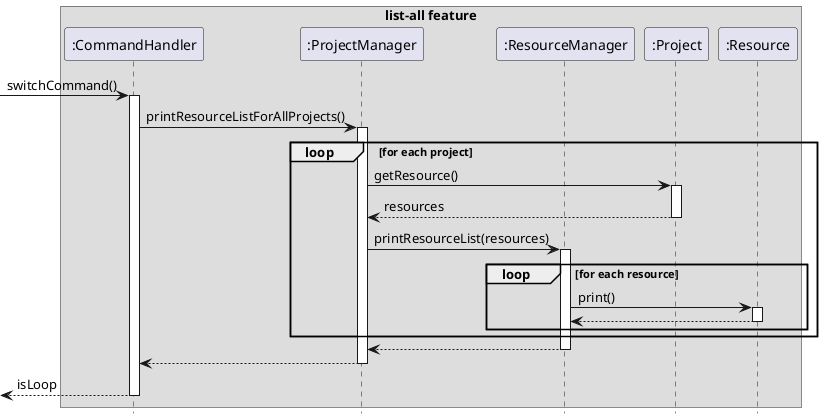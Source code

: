 @startuml
hide footbox
box list-all feature
participant ":CommandHandler" as CH
participant ":ProjectManager" as PM
participant ":ResourceManager" as RM
participant ":Project" as P
participant ":Resource" as R

[-> CH: switchCommand()
activate CH

CH -> PM: printResourceListForAllProjects()
activate PM

loop for each project
    PM -> P: getResource()
    activate P
    return resources
    PM -> RM: printResourceList(resources)
    activate RM
    loop for each resource
        RM->R: print()
        activate R
        return
    end
end
return
return
return isLoop

@enduml